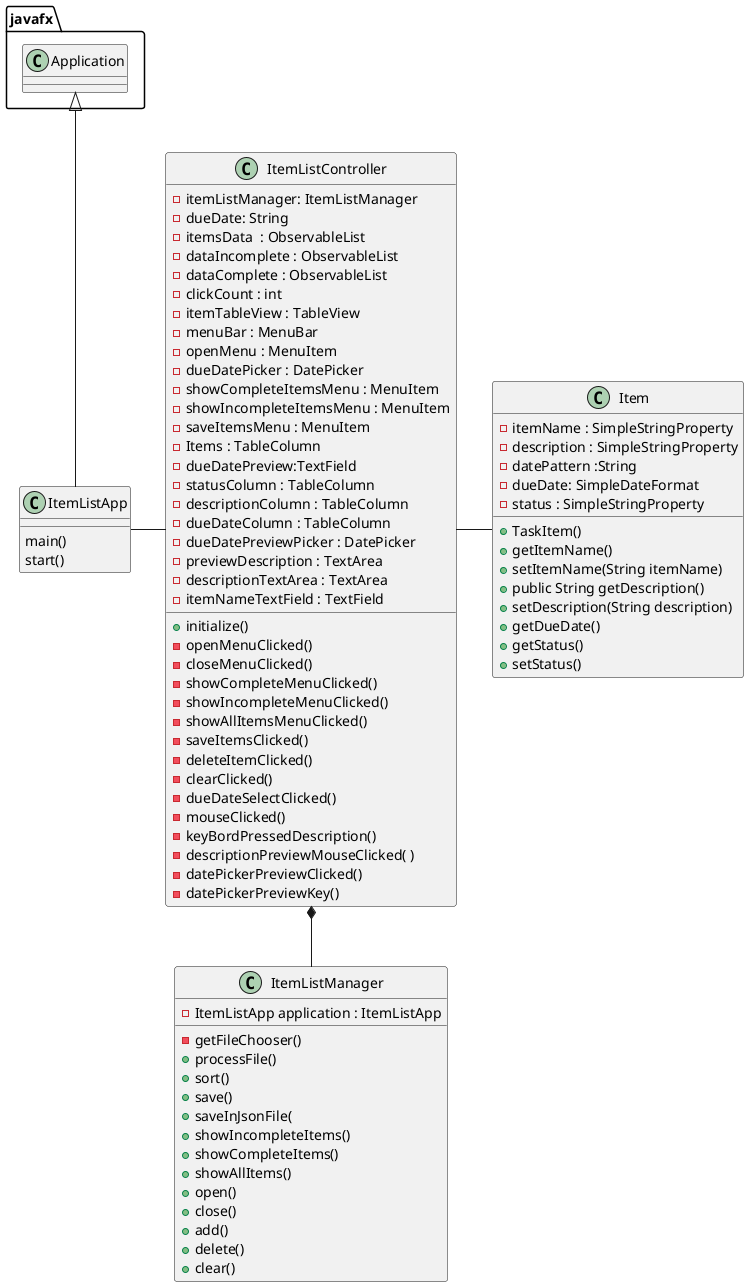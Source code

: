 @startuml
class ItemListManager{

- ItemListApp application : ItemListApp
- getFileChooser()
+ processFile()
+ sort()
+ save()
+ saveInJsonFile(
+ showIncompleteItems()
+ showCompleteItems()
+ showAllItems()
+ open()
+ close()
+ add()
+ delete()
+ clear()
}

class ItemListController {
    
- itemListManager: ItemListManager
- dueDate: String
- itemsData  : ObservableList
- dataIncomplete : ObservableList
- dataComplete : ObservableList
- clickCount : int
- itemTableView : TableView
-  menuBar : MenuBar
-  openMenu : MenuItem
-  dueDatePicker : DatePicker
-  showCompleteItemsMenu : MenuItem
-  showIncompleteItemsMenu : MenuItem
-  saveItemsMenu : MenuItem
-  Items : TableColumn
-  dueDatePreview:TextField
-  statusColumn : TableColumn
-  descriptionColumn : TableColumn
-  dueDateColumn : TableColumn
-  dueDatePreviewPicker : DatePicker
-  previewDescription : TextArea
-  descriptionTextArea : TextArea
-  itemNameTextField : TextField

+ initialize()
- openMenuClicked()
- closeMenuClicked()
- showCompleteMenuClicked()
- showIncompleteMenuClicked()
- showAllItemsMenuClicked()
- saveItemsClicked()
- deleteItemClicked()
- clearClicked()
- dueDateSelectClicked()
- mouseClicked()
- keyBordPressedDescription()
- descriptionPreviewMouseClicked( )
- datePickerPreviewClicked()
- datePickerPreviewKey()






}

class Item{
    -  itemName : SimpleStringProperty
    -  description : SimpleStringProperty
    -  datePattern :String
    -  dueDate: SimpleDateFormat
    -  status : SimpleStringProperty
    + TaskItem()
    + getItemName()
    + setItemName(String itemName)
    + public String getDescription()
    + setDescription(String description)
    + getDueDate()
    + getStatus()
    + setStatus()

}

class ItemListApp{
    main()
    start()
}

javafx.Application <|-- ItemListApp
ItemListApp-ItemListController
ItemListController - Item
ItemListController *-- ItemListManager

@enduml
